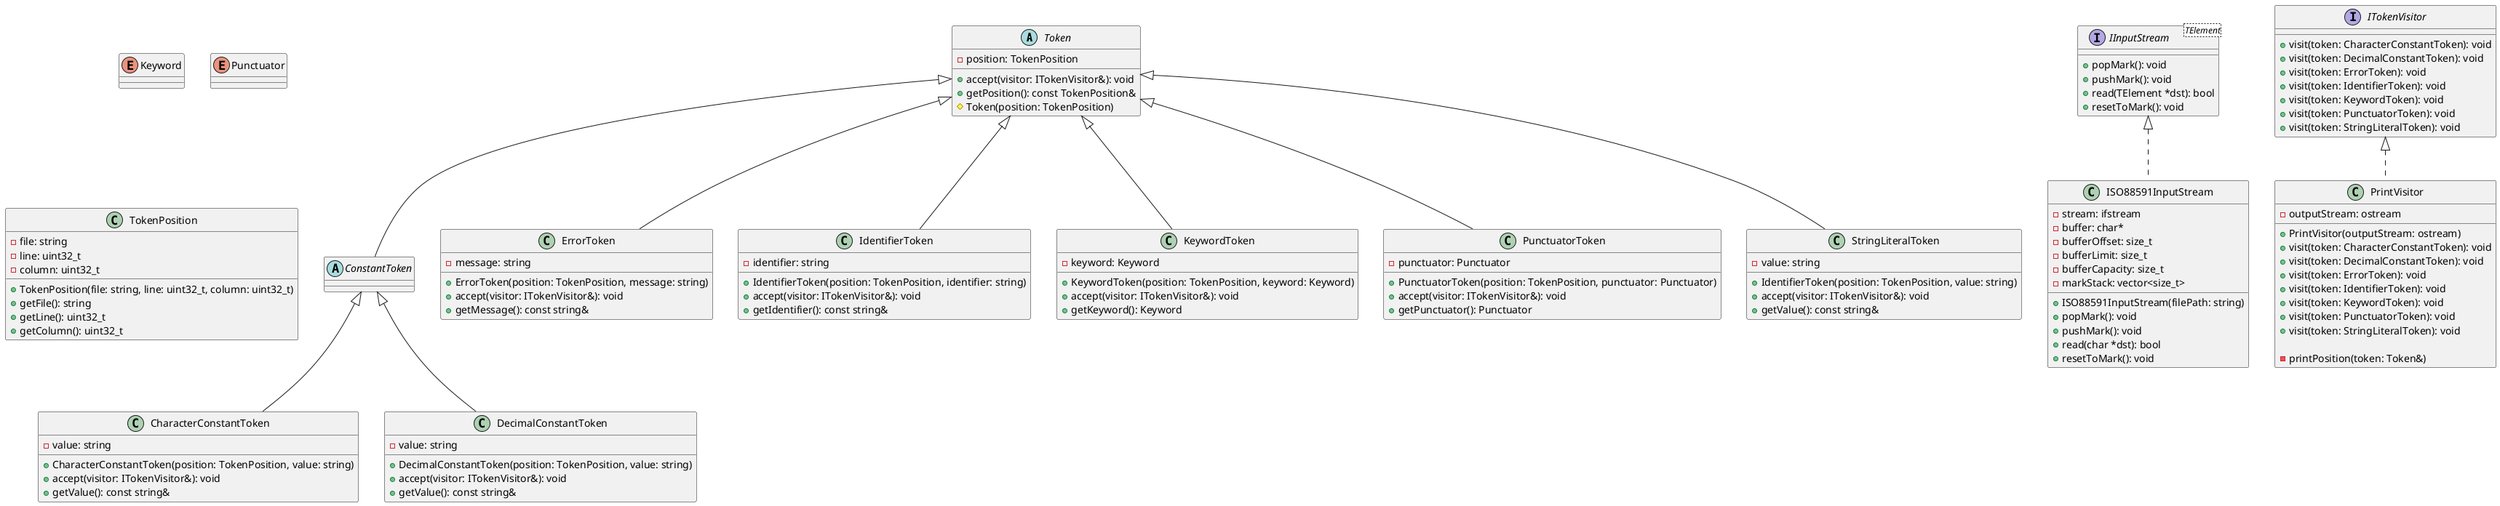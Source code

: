 @startuml

abstract class Token {
	- position: TokenPosition

	+ accept(visitor: ITokenVisitor&): void
	+ getPosition(): const TokenPosition&
	# Token(position: TokenPosition)
}

abstract class ConstantToken extends Token {
}

class CharacterConstantToken extends ConstantToken {
	- value: string

	+ CharacterConstantToken(position: TokenPosition, value: string)
	+ accept(visitor: ITokenVisitor&): void
	+ getValue(): const string&
}

class DecimalConstantToken extends ConstantToken {
	- value: string

	+ DecimalConstantToken(position: TokenPosition, value: string)
	+ accept(visitor: ITokenVisitor&): void
	+ getValue(): const string&
}

class ErrorToken extends Token {
	- message: string

	+ ErrorToken(position: TokenPosition, message: string)
	+ accept(visitor: ITokenVisitor&): void
	+ getMessage(): const string&
}

class IdentifierToken extends Token {
	- identifier: string

	+ IdentifierToken(position: TokenPosition, identifier: string)
	+ accept(visitor: ITokenVisitor&): void
	+ getIdentifier(): const string&
}

enum Keyword {}

class KeywordToken extends Token {
	- keyword: Keyword

	+ KeywordToken(position: TokenPosition, keyword: Keyword)
	+ accept(visitor: ITokenVisitor&): void
	+ getKeyword(): Keyword
}

enum Punctuator {}

class PunctuatorToken extends Token {
	- punctuator: Punctuator

	+ PunctuatorToken(position: TokenPosition, punctuator: Punctuator)
	+ accept(visitor: ITokenVisitor&): void
	+ getPunctuator(): Punctuator
}

class StringLiteralToken extends Token {
	- value: string

	+ IdentifierToken(position: TokenPosition, value: string)
	+ accept(visitor: ITokenVisitor&): void
	+ getValue(): const string&
}

class TokenPosition {
	- file: string
	- line: uint32_t
	- column: uint32_t

	+ TokenPosition(file: string, line: uint32_t, column: uint32_t)
	+ getFile(): string
	+ getLine(): uint32_t
	+ getColumn(): uint32_t
}

interface IInputStream<TElement> {
	+ popMark(): void
	+ pushMark(): void
	+ read(TElement *dst): bool
	+ resetToMark(): void
}

class ISO88591InputStream implements IInputStream {
	- stream: ifstream
	- buffer: char*
	- bufferOffset: size_t
	- bufferLimit: size_t
	- bufferCapacity: size_t
	- markStack: vector<size_t>

	+ ISO88591InputStream(filePath: string)	
	+ popMark(): void
	+ pushMark(): void
	+ read(char *dst): bool
	+ resetToMark(): void
}

interface ITokenVisitor {
	+ visit(token: CharacterConstantToken): void
	+ visit(token: DecimalConstantToken): void
	+ visit(token: ErrorToken): void
	+ visit(token: IdentifierToken): void
	+ visit(token: KeywordToken): void
	+ visit(token: PunctuatorToken): void
	+ visit(token: StringLiteralToken): void
}

class PrintVisitor implements ITokenVisitor {
	- outputStream: ostream

	+ PrintVisitor(outputStream: ostream)
	+ visit(token: CharacterConstantToken): void
	+ visit(token: DecimalConstantToken): void
	+ visit(token: ErrorToken): void
	+ visit(token: IdentifierToken): void
	+ visit(token: KeywordToken): void
	+ visit(token: PunctuatorToken): void
	+ visit(token: StringLiteralToken): void
	
	- printPosition(token: Token&)
}

@enduml